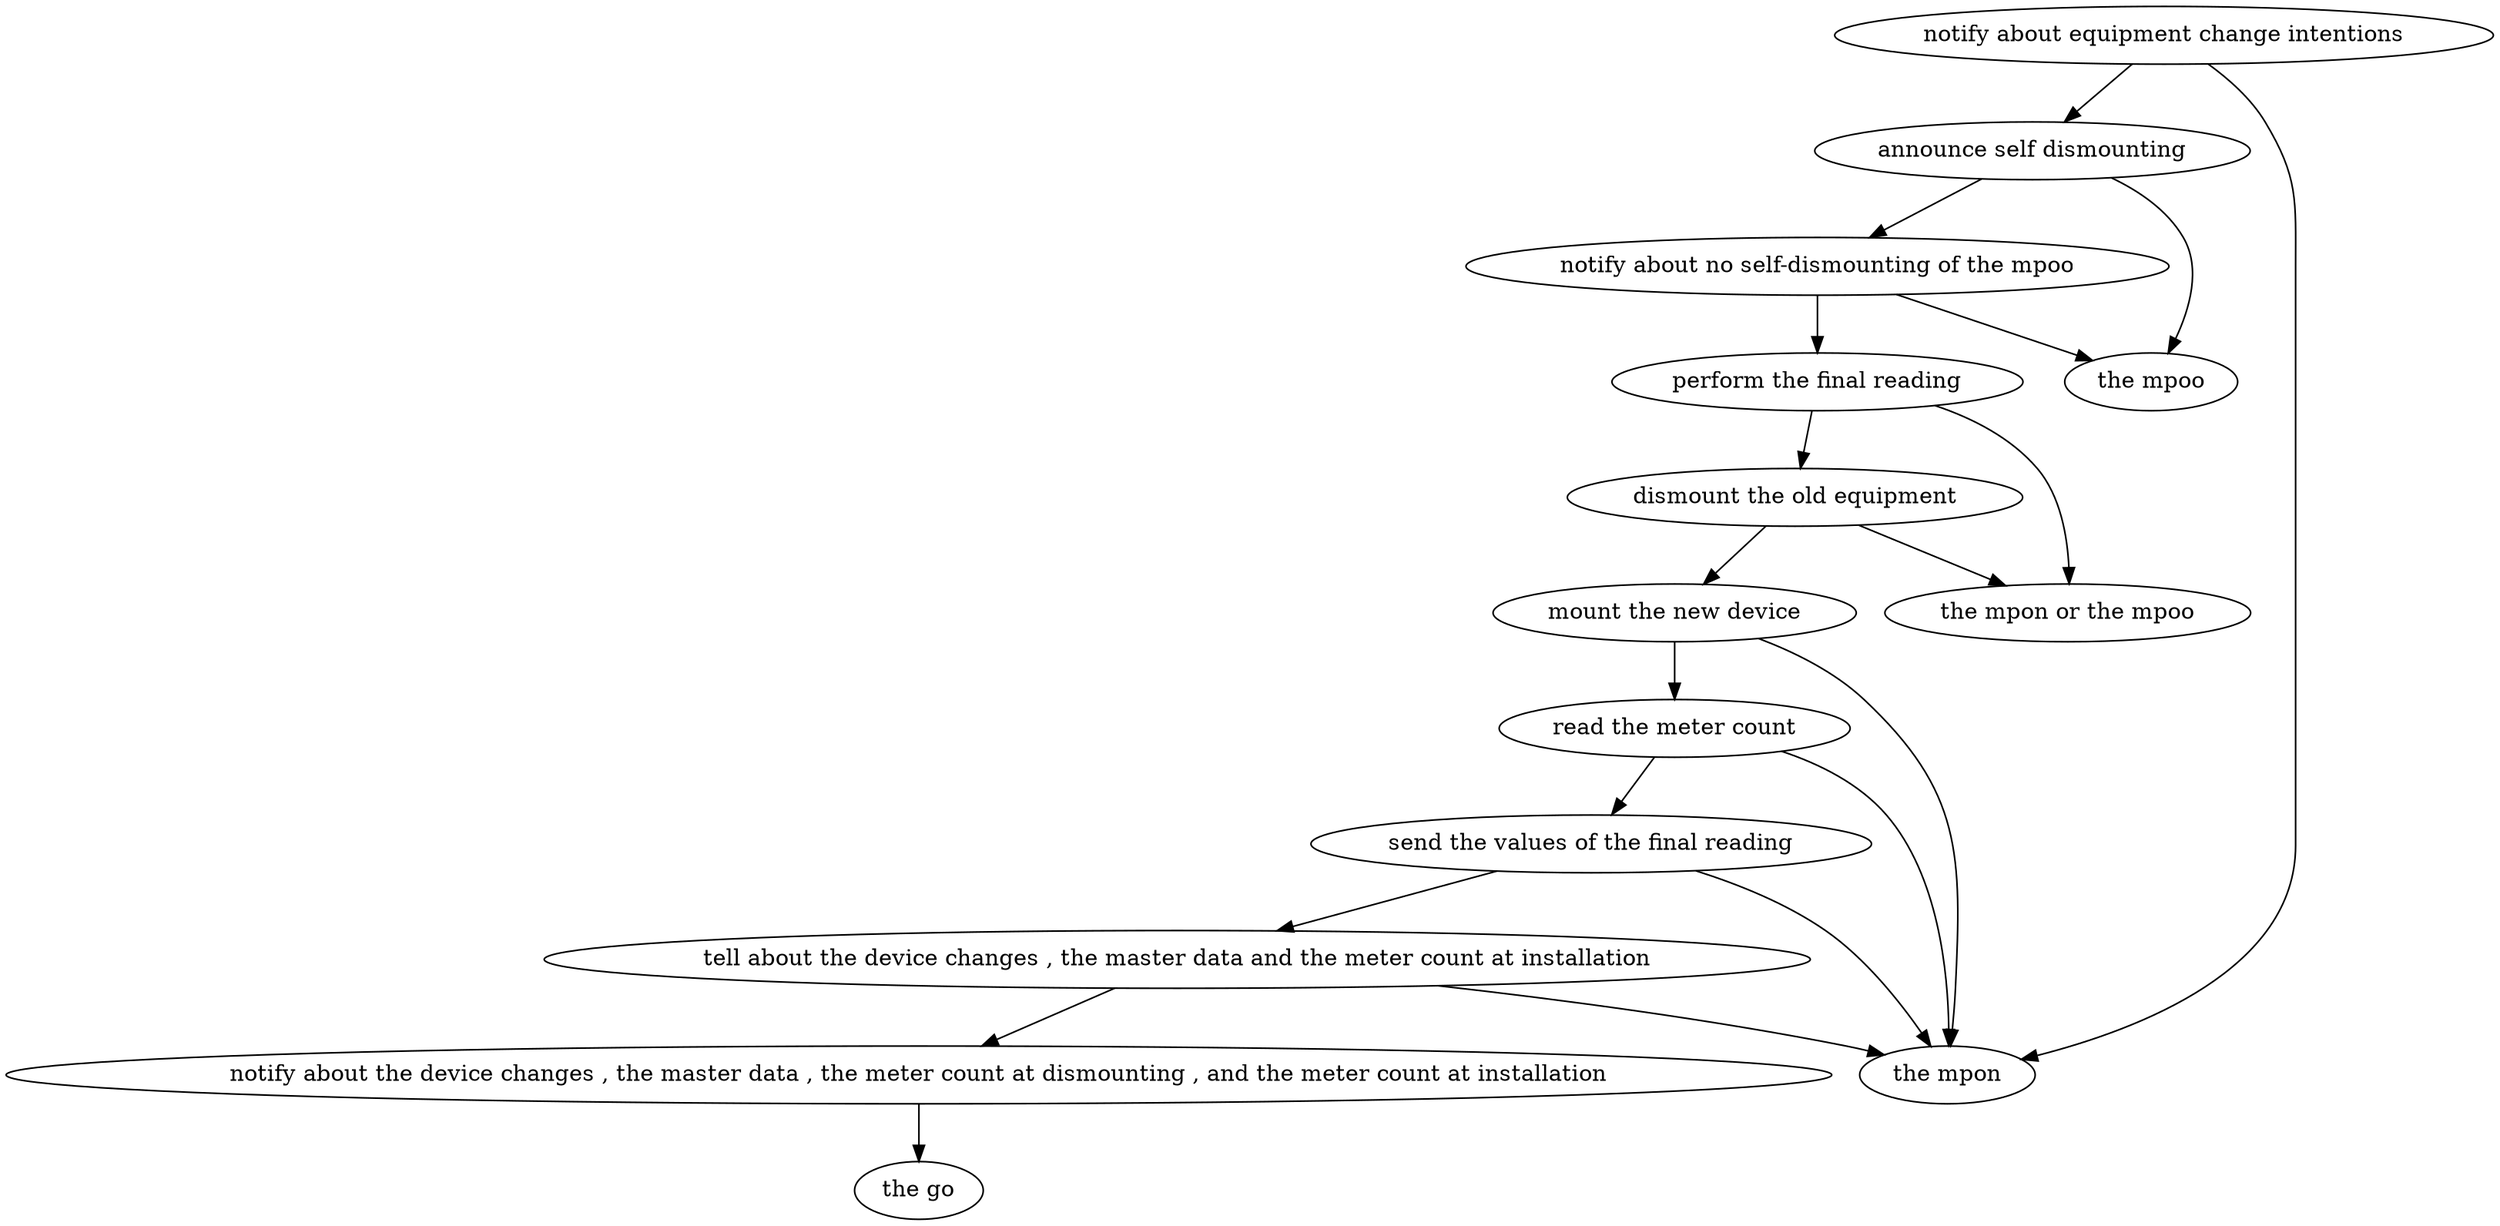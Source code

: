 strict digraph "doc-10.4" {
	graph [name="doc-10.4"];
	"notify about equipment change intentions"	[attrs="{'type': 'Activity', 'label': 'notify about equipment change intentions'}"];
	"announce self dismounting"	[attrs="{'type': 'Activity', 'label': 'announce self dismounting'}"];
	"notify about equipment change intentions" -> "announce self dismounting"	[attrs="{'type': 'flow', 'label': 'flow'}"];
	"the mpon"	[attrs="{'type': 'Actor', 'label': 'the mpon'}"];
	"notify about equipment change intentions" -> "the mpon"	[attrs="{'type': 'actor performer', 'label': 'actor performer'}"];
	"notify about no self-dismounting of the mpoo"	[attrs="{'type': 'Activity', 'label': 'notify about no self-dismounting of the mpoo'}"];
	"announce self dismounting" -> "notify about no self-dismounting of the mpoo"	[attrs="{'type': 'flow', 'label': 'flow'}"];
	"the mpoo"	[attrs="{'type': 'Actor', 'label': 'the mpoo'}"];
	"announce self dismounting" -> "the mpoo"	[attrs="{'type': 'actor performer', 'label': 'actor performer'}"];
	"perform the final reading"	[attrs="{'type': 'Activity', 'label': 'perform the final reading'}"];
	"notify about no self-dismounting of the mpoo" -> "perform the final reading"	[attrs="{'type': 'flow', 'label': 'flow'}"];
	"notify about no self-dismounting of the mpoo" -> "the mpoo"	[attrs="{'type': 'actor performer', 'label': 'actor performer'}"];
	"dismount the old equipment"	[attrs="{'type': 'Activity', 'label': 'dismount the old equipment'}"];
	"perform the final reading" -> "dismount the old equipment"	[attrs="{'type': 'flow', 'label': 'flow'}"];
	"the mpon or the mpoo"	[attrs="{'type': 'Actor', 'label': 'the mpon or the mpoo'}"];
	"perform the final reading" -> "the mpon or the mpoo"	[attrs="{'type': 'actor performer', 'label': 'actor performer'}"];
	"mount the new device"	[attrs="{'type': 'Activity', 'label': 'mount the new device'}"];
	"dismount the old equipment" -> "mount the new device"	[attrs="{'type': 'flow', 'label': 'flow'}"];
	"dismount the old equipment" -> "the mpon or the mpoo"	[attrs="{'type': 'actor performer', 'label': 'actor performer'}"];
	"read the meter count"	[attrs="{'type': 'Activity', 'label': 'read the meter count'}"];
	"mount the new device" -> "read the meter count"	[attrs="{'type': 'flow', 'label': 'flow'}"];
	"mount the new device" -> "the mpon"	[attrs="{'type': 'actor performer', 'label': 'actor performer'}"];
	"send the values of the final reading"	[attrs="{'type': 'Activity', 'label': 'send the values of the final reading'}"];
	"read the meter count" -> "send the values of the final reading"	[attrs="{'type': 'flow', 'label': 'flow'}"];
	"read the meter count" -> "the mpon"	[attrs="{'type': 'actor performer', 'label': 'actor performer'}"];
	"tell about the device changes , the master data and the meter count at installation"	[attrs="{'type': 'Activity', 'label': 'tell about the device changes , the master data and the meter count at installation'}"];
	"send the values of the final reading" -> "tell about the device changes , the master data and the meter count at installation"	[attrs="{'type': 'flow', 'label': 'flow'}"];
	"send the values of the final reading" -> "the mpon"	[attrs="{'type': 'actor performer', 'label': 'actor performer'}"];
	"notify about the device changes , the master data , the meter count at dismounting , and the meter count at installation"	[attrs="{'type': 'Activity', 'label': 'notify about the device changes , the master data , the meter count at dismounting , and the meter \
count at installation'}"];
	"tell about the device changes , the master data and the meter count at installation" -> "notify about the device changes , the master data , the meter count at dismounting , and the meter count at installation"	[attrs="{'type': 'flow', 'label': 'flow'}"];
	"tell about the device changes , the master data and the meter count at installation" -> "the mpon"	[attrs="{'type': 'actor performer', 'label': 'actor performer'}"];
	"the go"	[attrs="{'type': 'Actor', 'label': 'the go'}"];
	"notify about the device changes , the master data , the meter count at dismounting , and the meter count at installation" -> "the go"	[attrs="{'type': 'actor performer', 'label': 'actor performer'}"];
}
